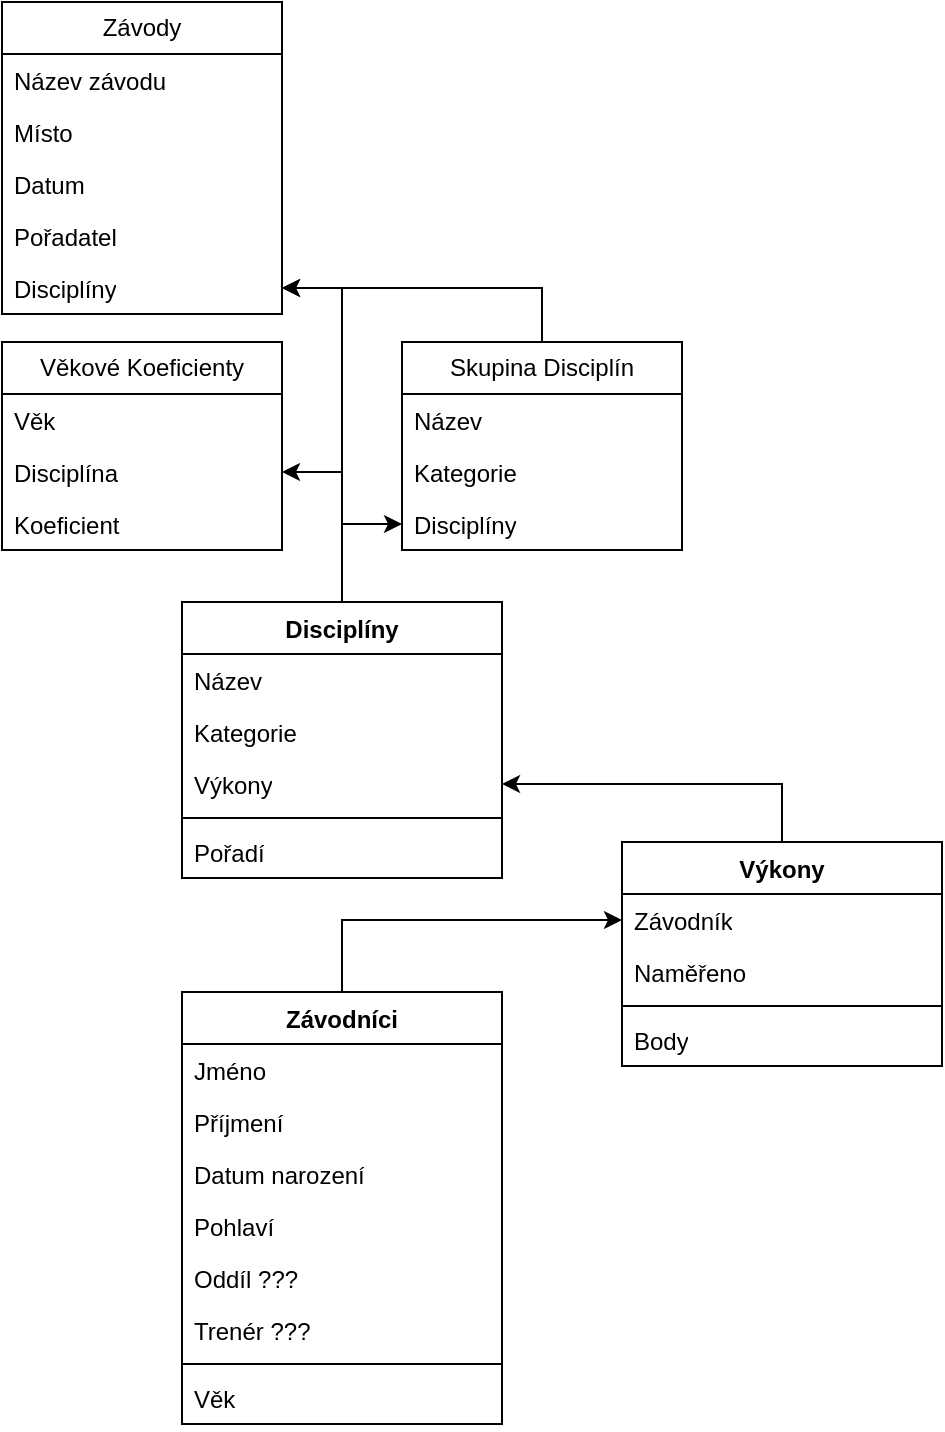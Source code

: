 <mxfile version="24.6.4" type="device">
  <diagram name="Stránka-1" id="au5wtih7DeuoM6W21ZkM">
    <mxGraphModel dx="1434" dy="844" grid="1" gridSize="10" guides="1" tooltips="1" connect="1" arrows="1" fold="1" page="1" pageScale="1" pageWidth="827" pageHeight="1169" math="0" shadow="0">
      <root>
        <mxCell id="0" />
        <mxCell id="1" parent="0" />
        <mxCell id="zC4Ey3G-swr1iiDeQk9P-1" value="Věkové Koeficienty" style="swimlane;fontStyle=0;childLayout=stackLayout;horizontal=1;startSize=26;fillColor=none;horizontalStack=0;resizeParent=1;resizeParentMax=0;resizeLast=0;collapsible=1;marginBottom=0;whiteSpace=wrap;html=1;" vertex="1" parent="1">
          <mxGeometry x="230" y="250" width="140" height="104" as="geometry" />
        </mxCell>
        <mxCell id="zC4Ey3G-swr1iiDeQk9P-2" value="Věk" style="text;strokeColor=none;fillColor=none;align=left;verticalAlign=top;spacingLeft=4;spacingRight=4;overflow=hidden;rotatable=0;points=[[0,0.5],[1,0.5]];portConstraint=eastwest;whiteSpace=wrap;html=1;" vertex="1" parent="zC4Ey3G-swr1iiDeQk9P-1">
          <mxGeometry y="26" width="140" height="26" as="geometry" />
        </mxCell>
        <mxCell id="zC4Ey3G-swr1iiDeQk9P-3" value="Disciplína" style="text;strokeColor=none;fillColor=none;align=left;verticalAlign=top;spacingLeft=4;spacingRight=4;overflow=hidden;rotatable=0;points=[[0,0.5],[1,0.5]];portConstraint=eastwest;whiteSpace=wrap;html=1;" vertex="1" parent="zC4Ey3G-swr1iiDeQk9P-1">
          <mxGeometry y="52" width="140" height="26" as="geometry" />
        </mxCell>
        <mxCell id="zC4Ey3G-swr1iiDeQk9P-4" value="Koeficient" style="text;strokeColor=none;fillColor=none;align=left;verticalAlign=top;spacingLeft=4;spacingRight=4;overflow=hidden;rotatable=0;points=[[0,0.5],[1,0.5]];portConstraint=eastwest;whiteSpace=wrap;html=1;" vertex="1" parent="zC4Ey3G-swr1iiDeQk9P-1">
          <mxGeometry y="78" width="140" height="26" as="geometry" />
        </mxCell>
        <mxCell id="zC4Ey3G-swr1iiDeQk9P-5" value="Závody" style="swimlane;fontStyle=0;childLayout=stackLayout;horizontal=1;startSize=26;fillColor=none;horizontalStack=0;resizeParent=1;resizeParentMax=0;resizeLast=0;collapsible=1;marginBottom=0;whiteSpace=wrap;html=1;" vertex="1" parent="1">
          <mxGeometry x="230" y="80" width="140" height="156" as="geometry" />
        </mxCell>
        <mxCell id="zC4Ey3G-swr1iiDeQk9P-6" value="Název závodu" style="text;strokeColor=none;fillColor=none;align=left;verticalAlign=top;spacingLeft=4;spacingRight=4;overflow=hidden;rotatable=0;points=[[0,0.5],[1,0.5]];portConstraint=eastwest;whiteSpace=wrap;html=1;" vertex="1" parent="zC4Ey3G-swr1iiDeQk9P-5">
          <mxGeometry y="26" width="140" height="26" as="geometry" />
        </mxCell>
        <mxCell id="zC4Ey3G-swr1iiDeQk9P-7" value="Místo" style="text;strokeColor=none;fillColor=none;align=left;verticalAlign=top;spacingLeft=4;spacingRight=4;overflow=hidden;rotatable=0;points=[[0,0.5],[1,0.5]];portConstraint=eastwest;whiteSpace=wrap;html=1;" vertex="1" parent="zC4Ey3G-swr1iiDeQk9P-5">
          <mxGeometry y="52" width="140" height="26" as="geometry" />
        </mxCell>
        <mxCell id="zC4Ey3G-swr1iiDeQk9P-8" value="Datum" style="text;strokeColor=none;fillColor=none;align=left;verticalAlign=top;spacingLeft=4;spacingRight=4;overflow=hidden;rotatable=0;points=[[0,0.5],[1,0.5]];portConstraint=eastwest;whiteSpace=wrap;html=1;" vertex="1" parent="zC4Ey3G-swr1iiDeQk9P-5">
          <mxGeometry y="78" width="140" height="26" as="geometry" />
        </mxCell>
        <mxCell id="zC4Ey3G-swr1iiDeQk9P-18" value="Pořadatel" style="text;strokeColor=none;fillColor=none;align=left;verticalAlign=top;spacingLeft=4;spacingRight=4;overflow=hidden;rotatable=0;points=[[0,0.5],[1,0.5]];portConstraint=eastwest;whiteSpace=wrap;html=1;" vertex="1" parent="zC4Ey3G-swr1iiDeQk9P-5">
          <mxGeometry y="104" width="140" height="26" as="geometry" />
        </mxCell>
        <mxCell id="zC4Ey3G-swr1iiDeQk9P-23" value="Disciplíny" style="text;strokeColor=none;fillColor=none;align=left;verticalAlign=top;spacingLeft=4;spacingRight=4;overflow=hidden;rotatable=0;points=[[0,0.5],[1,0.5]];portConstraint=eastwest;whiteSpace=wrap;html=1;" vertex="1" parent="zC4Ey3G-swr1iiDeQk9P-5">
          <mxGeometry y="130" width="140" height="26" as="geometry" />
        </mxCell>
        <mxCell id="zC4Ey3G-swr1iiDeQk9P-55" style="edgeStyle=orthogonalEdgeStyle;rounded=0;orthogonalLoop=1;jettySize=auto;html=1;entryX=1;entryY=0.5;entryDx=0;entryDy=0;" edge="1" parent="1" source="zC4Ey3G-swr1iiDeQk9P-19" target="zC4Ey3G-swr1iiDeQk9P-23">
          <mxGeometry relative="1" as="geometry" />
        </mxCell>
        <mxCell id="zC4Ey3G-swr1iiDeQk9P-19" value="Skupina Disciplín" style="swimlane;fontStyle=0;childLayout=stackLayout;horizontal=1;startSize=26;fillColor=none;horizontalStack=0;resizeParent=1;resizeParentMax=0;resizeLast=0;collapsible=1;marginBottom=0;whiteSpace=wrap;html=1;" vertex="1" parent="1">
          <mxGeometry x="430" y="250" width="140" height="104" as="geometry" />
        </mxCell>
        <mxCell id="zC4Ey3G-swr1iiDeQk9P-20" value="Název" style="text;strokeColor=none;fillColor=none;align=left;verticalAlign=top;spacingLeft=4;spacingRight=4;overflow=hidden;rotatable=0;points=[[0,0.5],[1,0.5]];portConstraint=eastwest;whiteSpace=wrap;html=1;" vertex="1" parent="zC4Ey3G-swr1iiDeQk9P-19">
          <mxGeometry y="26" width="140" height="26" as="geometry" />
        </mxCell>
        <mxCell id="zC4Ey3G-swr1iiDeQk9P-21" value="Kategorie" style="text;strokeColor=none;fillColor=none;align=left;verticalAlign=top;spacingLeft=4;spacingRight=4;overflow=hidden;rotatable=0;points=[[0,0.5],[1,0.5]];portConstraint=eastwest;whiteSpace=wrap;html=1;" vertex="1" parent="zC4Ey3G-swr1iiDeQk9P-19">
          <mxGeometry y="52" width="140" height="26" as="geometry" />
        </mxCell>
        <mxCell id="zC4Ey3G-swr1iiDeQk9P-22" value="Disciplíny" style="text;strokeColor=none;fillColor=none;align=left;verticalAlign=top;spacingLeft=4;spacingRight=4;overflow=hidden;rotatable=0;points=[[0,0.5],[1,0.5]];portConstraint=eastwest;whiteSpace=wrap;html=1;" vertex="1" parent="zC4Ey3G-swr1iiDeQk9P-19">
          <mxGeometry y="78" width="140" height="26" as="geometry" />
        </mxCell>
        <mxCell id="zC4Ey3G-swr1iiDeQk9P-56" style="edgeStyle=orthogonalEdgeStyle;rounded=0;orthogonalLoop=1;jettySize=auto;html=1;entryX=1;entryY=0.5;entryDx=0;entryDy=0;" edge="1" parent="1" source="zC4Ey3G-swr1iiDeQk9P-34" target="zC4Ey3G-swr1iiDeQk9P-23">
          <mxGeometry relative="1" as="geometry" />
        </mxCell>
        <mxCell id="zC4Ey3G-swr1iiDeQk9P-57" style="edgeStyle=orthogonalEdgeStyle;rounded=0;orthogonalLoop=1;jettySize=auto;html=1;entryX=0;entryY=0.5;entryDx=0;entryDy=0;" edge="1" parent="1" source="zC4Ey3G-swr1iiDeQk9P-34" target="zC4Ey3G-swr1iiDeQk9P-22">
          <mxGeometry relative="1" as="geometry">
            <Array as="points">
              <mxPoint x="400" y="341" />
            </Array>
          </mxGeometry>
        </mxCell>
        <mxCell id="zC4Ey3G-swr1iiDeQk9P-62" style="edgeStyle=orthogonalEdgeStyle;rounded=0;orthogonalLoop=1;jettySize=auto;html=1;entryX=1;entryY=0.5;entryDx=0;entryDy=0;" edge="1" parent="1" source="zC4Ey3G-swr1iiDeQk9P-34" target="zC4Ey3G-swr1iiDeQk9P-3">
          <mxGeometry relative="1" as="geometry" />
        </mxCell>
        <mxCell id="zC4Ey3G-swr1iiDeQk9P-34" value="Disciplíny" style="swimlane;fontStyle=1;align=center;verticalAlign=top;childLayout=stackLayout;horizontal=1;startSize=26;horizontalStack=0;resizeParent=1;resizeParentMax=0;resizeLast=0;collapsible=1;marginBottom=0;whiteSpace=wrap;html=1;" vertex="1" parent="1">
          <mxGeometry x="320" y="380" width="160" height="138" as="geometry" />
        </mxCell>
        <mxCell id="zC4Ey3G-swr1iiDeQk9P-35" value="Název" style="text;strokeColor=none;fillColor=none;align=left;verticalAlign=top;spacingLeft=4;spacingRight=4;overflow=hidden;rotatable=0;points=[[0,0.5],[1,0.5]];portConstraint=eastwest;whiteSpace=wrap;html=1;" vertex="1" parent="zC4Ey3G-swr1iiDeQk9P-34">
          <mxGeometry y="26" width="160" height="26" as="geometry" />
        </mxCell>
        <mxCell id="zC4Ey3G-swr1iiDeQk9P-37" value="Kategorie" style="text;strokeColor=none;fillColor=none;align=left;verticalAlign=top;spacingLeft=4;spacingRight=4;overflow=hidden;rotatable=0;points=[[0,0.5],[1,0.5]];portConstraint=eastwest;whiteSpace=wrap;html=1;" vertex="1" parent="zC4Ey3G-swr1iiDeQk9P-34">
          <mxGeometry y="52" width="160" height="26" as="geometry" />
        </mxCell>
        <mxCell id="zC4Ey3G-swr1iiDeQk9P-38" value="Výkony" style="text;strokeColor=none;fillColor=none;align=left;verticalAlign=top;spacingLeft=4;spacingRight=4;overflow=hidden;rotatable=0;points=[[0,0.5],[1,0.5]];portConstraint=eastwest;whiteSpace=wrap;html=1;" vertex="1" parent="zC4Ey3G-swr1iiDeQk9P-34">
          <mxGeometry y="78" width="160" height="26" as="geometry" />
        </mxCell>
        <mxCell id="zC4Ey3G-swr1iiDeQk9P-36" value="" style="line;strokeWidth=1;fillColor=none;align=left;verticalAlign=middle;spacingTop=-1;spacingLeft=3;spacingRight=3;rotatable=0;labelPosition=right;points=[];portConstraint=eastwest;strokeColor=inherit;" vertex="1" parent="zC4Ey3G-swr1iiDeQk9P-34">
          <mxGeometry y="104" width="160" height="8" as="geometry" />
        </mxCell>
        <mxCell id="zC4Ey3G-swr1iiDeQk9P-39" value="Pořadí" style="text;strokeColor=none;fillColor=none;align=left;verticalAlign=top;spacingLeft=4;spacingRight=4;overflow=hidden;rotatable=0;points=[[0,0.5],[1,0.5]];portConstraint=eastwest;whiteSpace=wrap;html=1;" vertex="1" parent="zC4Ey3G-swr1iiDeQk9P-34">
          <mxGeometry y="112" width="160" height="26" as="geometry" />
        </mxCell>
        <mxCell id="zC4Ey3G-swr1iiDeQk9P-58" style="edgeStyle=orthogonalEdgeStyle;rounded=0;orthogonalLoop=1;jettySize=auto;html=1;entryX=1;entryY=0.5;entryDx=0;entryDy=0;" edge="1" parent="1" source="zC4Ey3G-swr1iiDeQk9P-40" target="zC4Ey3G-swr1iiDeQk9P-38">
          <mxGeometry relative="1" as="geometry" />
        </mxCell>
        <mxCell id="zC4Ey3G-swr1iiDeQk9P-40" value="Výkony" style="swimlane;fontStyle=1;align=center;verticalAlign=top;childLayout=stackLayout;horizontal=1;startSize=26;horizontalStack=0;resizeParent=1;resizeParentMax=0;resizeLast=0;collapsible=1;marginBottom=0;whiteSpace=wrap;html=1;" vertex="1" parent="1">
          <mxGeometry x="540" y="500" width="160" height="112" as="geometry" />
        </mxCell>
        <mxCell id="zC4Ey3G-swr1iiDeQk9P-41" value="Závodník" style="text;strokeColor=none;fillColor=none;align=left;verticalAlign=top;spacingLeft=4;spacingRight=4;overflow=hidden;rotatable=0;points=[[0,0.5],[1,0.5]];portConstraint=eastwest;whiteSpace=wrap;html=1;" vertex="1" parent="zC4Ey3G-swr1iiDeQk9P-40">
          <mxGeometry y="26" width="160" height="26" as="geometry" />
        </mxCell>
        <mxCell id="zC4Ey3G-swr1iiDeQk9P-43" value="Naměřeno" style="text;strokeColor=none;fillColor=none;align=left;verticalAlign=top;spacingLeft=4;spacingRight=4;overflow=hidden;rotatable=0;points=[[0,0.5],[1,0.5]];portConstraint=eastwest;whiteSpace=wrap;html=1;" vertex="1" parent="zC4Ey3G-swr1iiDeQk9P-40">
          <mxGeometry y="52" width="160" height="26" as="geometry" />
        </mxCell>
        <mxCell id="zC4Ey3G-swr1iiDeQk9P-42" value="" style="line;strokeWidth=1;fillColor=none;align=left;verticalAlign=middle;spacingTop=-1;spacingLeft=3;spacingRight=3;rotatable=0;labelPosition=right;points=[];portConstraint=eastwest;strokeColor=inherit;" vertex="1" parent="zC4Ey3G-swr1iiDeQk9P-40">
          <mxGeometry y="78" width="160" height="8" as="geometry" />
        </mxCell>
        <mxCell id="zC4Ey3G-swr1iiDeQk9P-44" value="Body" style="text;strokeColor=none;fillColor=none;align=left;verticalAlign=top;spacingLeft=4;spacingRight=4;overflow=hidden;rotatable=0;points=[[0,0.5],[1,0.5]];portConstraint=eastwest;whiteSpace=wrap;html=1;" vertex="1" parent="zC4Ey3G-swr1iiDeQk9P-40">
          <mxGeometry y="86" width="160" height="26" as="geometry" />
        </mxCell>
        <mxCell id="zC4Ey3G-swr1iiDeQk9P-59" style="edgeStyle=orthogonalEdgeStyle;rounded=0;orthogonalLoop=1;jettySize=auto;html=1;entryX=0;entryY=0.5;entryDx=0;entryDy=0;" edge="1" parent="1" source="zC4Ey3G-swr1iiDeQk9P-45" target="zC4Ey3G-swr1iiDeQk9P-41">
          <mxGeometry relative="1" as="geometry" />
        </mxCell>
        <mxCell id="zC4Ey3G-swr1iiDeQk9P-45" value="Závodníci" style="swimlane;fontStyle=1;align=center;verticalAlign=top;childLayout=stackLayout;horizontal=1;startSize=26;horizontalStack=0;resizeParent=1;resizeParentMax=0;resizeLast=0;collapsible=1;marginBottom=0;whiteSpace=wrap;html=1;" vertex="1" parent="1">
          <mxGeometry x="320" y="575" width="160" height="216" as="geometry" />
        </mxCell>
        <mxCell id="zC4Ey3G-swr1iiDeQk9P-46" value="Jméno" style="text;strokeColor=none;fillColor=none;align=left;verticalAlign=top;spacingLeft=4;spacingRight=4;overflow=hidden;rotatable=0;points=[[0,0.5],[1,0.5]];portConstraint=eastwest;whiteSpace=wrap;html=1;" vertex="1" parent="zC4Ey3G-swr1iiDeQk9P-45">
          <mxGeometry y="26" width="160" height="26" as="geometry" />
        </mxCell>
        <mxCell id="zC4Ey3G-swr1iiDeQk9P-48" value="Příjmení" style="text;strokeColor=none;fillColor=none;align=left;verticalAlign=top;spacingLeft=4;spacingRight=4;overflow=hidden;rotatable=0;points=[[0,0.5],[1,0.5]];portConstraint=eastwest;whiteSpace=wrap;html=1;" vertex="1" parent="zC4Ey3G-swr1iiDeQk9P-45">
          <mxGeometry y="52" width="160" height="26" as="geometry" />
        </mxCell>
        <mxCell id="zC4Ey3G-swr1iiDeQk9P-49" value="Datum narození" style="text;strokeColor=none;fillColor=none;align=left;verticalAlign=top;spacingLeft=4;spacingRight=4;overflow=hidden;rotatable=0;points=[[0,0.5],[1,0.5]];portConstraint=eastwest;whiteSpace=wrap;html=1;" vertex="1" parent="zC4Ey3G-swr1iiDeQk9P-45">
          <mxGeometry y="78" width="160" height="26" as="geometry" />
        </mxCell>
        <mxCell id="zC4Ey3G-swr1iiDeQk9P-50" value="Pohlaví" style="text;strokeColor=none;fillColor=none;align=left;verticalAlign=top;spacingLeft=4;spacingRight=4;overflow=hidden;rotatable=0;points=[[0,0.5],[1,0.5]];portConstraint=eastwest;whiteSpace=wrap;html=1;" vertex="1" parent="zC4Ey3G-swr1iiDeQk9P-45">
          <mxGeometry y="104" width="160" height="26" as="geometry" />
        </mxCell>
        <mxCell id="zC4Ey3G-swr1iiDeQk9P-52" value="Oddíl ???" style="text;strokeColor=none;fillColor=none;align=left;verticalAlign=top;spacingLeft=4;spacingRight=4;overflow=hidden;rotatable=0;points=[[0,0.5],[1,0.5]];portConstraint=eastwest;whiteSpace=wrap;html=1;" vertex="1" parent="zC4Ey3G-swr1iiDeQk9P-45">
          <mxGeometry y="130" width="160" height="26" as="geometry" />
        </mxCell>
        <mxCell id="zC4Ey3G-swr1iiDeQk9P-53" value="Trenér ???" style="text;strokeColor=none;fillColor=none;align=left;verticalAlign=top;spacingLeft=4;spacingRight=4;overflow=hidden;rotatable=0;points=[[0,0.5],[1,0.5]];portConstraint=eastwest;whiteSpace=wrap;html=1;" vertex="1" parent="zC4Ey3G-swr1iiDeQk9P-45">
          <mxGeometry y="156" width="160" height="26" as="geometry" />
        </mxCell>
        <mxCell id="zC4Ey3G-swr1iiDeQk9P-47" value="" style="line;strokeWidth=1;fillColor=none;align=left;verticalAlign=middle;spacingTop=-1;spacingLeft=3;spacingRight=3;rotatable=0;labelPosition=right;points=[];portConstraint=eastwest;strokeColor=inherit;" vertex="1" parent="zC4Ey3G-swr1iiDeQk9P-45">
          <mxGeometry y="182" width="160" height="8" as="geometry" />
        </mxCell>
        <mxCell id="zC4Ey3G-swr1iiDeQk9P-51" value="Věk" style="text;strokeColor=none;fillColor=none;align=left;verticalAlign=top;spacingLeft=4;spacingRight=4;overflow=hidden;rotatable=0;points=[[0,0.5],[1,0.5]];portConstraint=eastwest;whiteSpace=wrap;html=1;" vertex="1" parent="zC4Ey3G-swr1iiDeQk9P-45">
          <mxGeometry y="190" width="160" height="26" as="geometry" />
        </mxCell>
      </root>
    </mxGraphModel>
  </diagram>
</mxfile>
